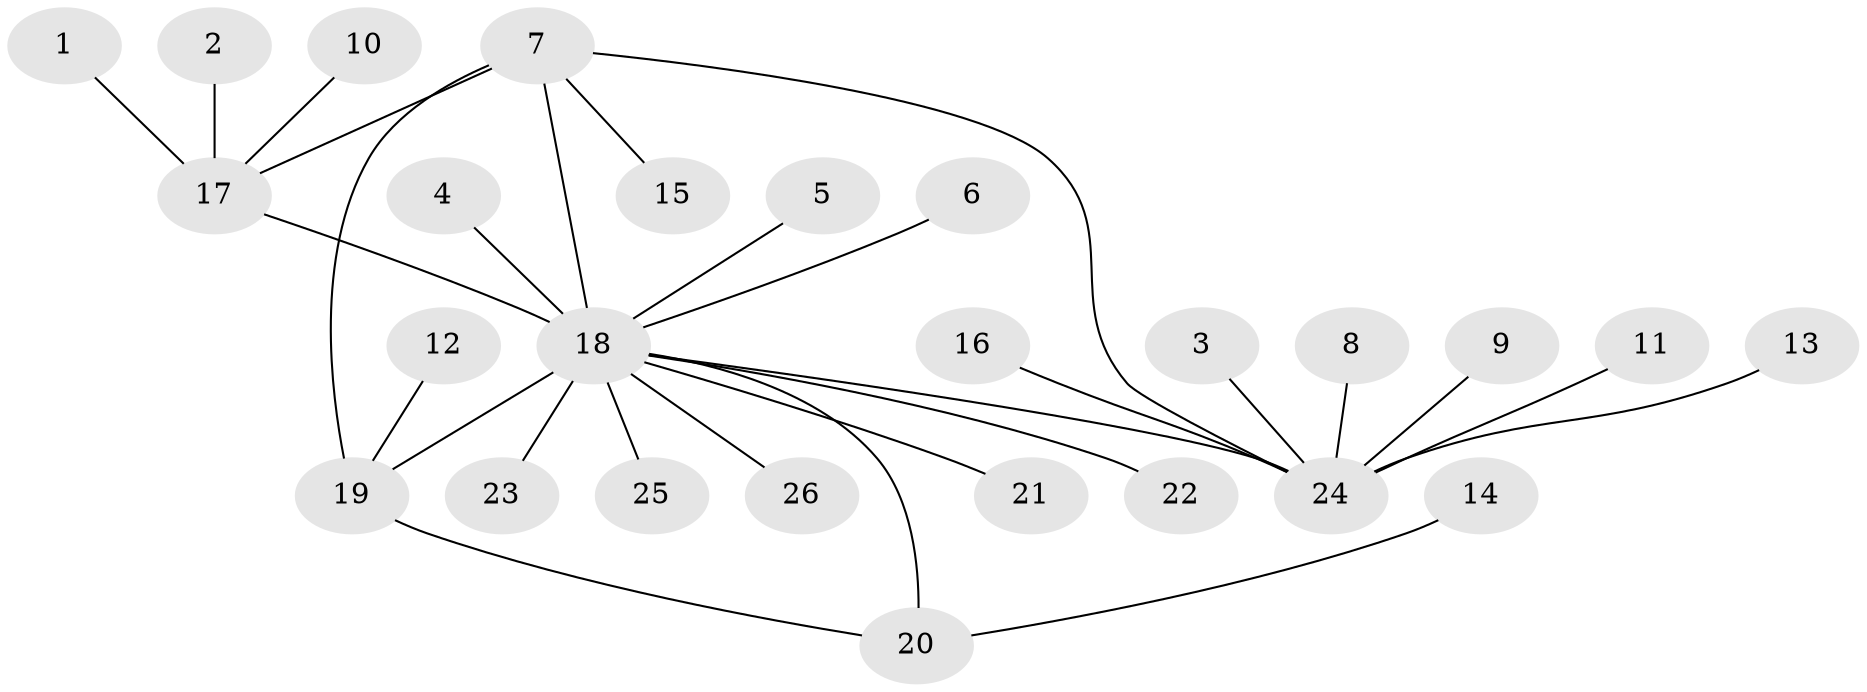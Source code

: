 // original degree distribution, {5: 0.038461538461538464, 3: 0.11538461538461539, 8: 0.07692307692307693, 11: 0.019230769230769232, 4: 0.038461538461538464, 1: 0.5192307692307693, 2: 0.19230769230769232}
// Generated by graph-tools (version 1.1) at 2025/26/03/09/25 03:26:41]
// undirected, 26 vertices, 29 edges
graph export_dot {
graph [start="1"]
  node [color=gray90,style=filled];
  1;
  2;
  3;
  4;
  5;
  6;
  7;
  8;
  9;
  10;
  11;
  12;
  13;
  14;
  15;
  16;
  17;
  18;
  19;
  20;
  21;
  22;
  23;
  24;
  25;
  26;
  1 -- 17 [weight=1.0];
  2 -- 17 [weight=1.0];
  3 -- 24 [weight=1.0];
  4 -- 18 [weight=1.0];
  5 -- 18 [weight=2.0];
  6 -- 18 [weight=1.0];
  7 -- 15 [weight=1.0];
  7 -- 17 [weight=3.0];
  7 -- 18 [weight=2.0];
  7 -- 19 [weight=1.0];
  7 -- 24 [weight=1.0];
  8 -- 24 [weight=1.0];
  9 -- 24 [weight=1.0];
  10 -- 17 [weight=1.0];
  11 -- 24 [weight=1.0];
  12 -- 19 [weight=1.0];
  13 -- 24 [weight=1.0];
  14 -- 20 [weight=1.0];
  16 -- 24 [weight=1.0];
  17 -- 18 [weight=2.0];
  18 -- 19 [weight=4.0];
  18 -- 20 [weight=1.0];
  18 -- 21 [weight=1.0];
  18 -- 22 [weight=1.0];
  18 -- 23 [weight=1.0];
  18 -- 24 [weight=1.0];
  18 -- 25 [weight=1.0];
  18 -- 26 [weight=1.0];
  19 -- 20 [weight=1.0];
}
